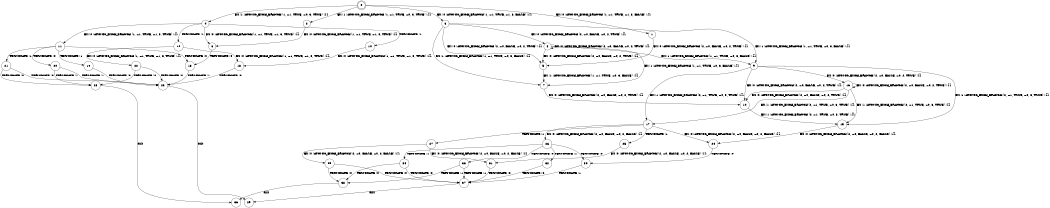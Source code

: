 digraph BCG {
size = "7, 10.5";
center = TRUE;
node [shape = circle];
0 [peripheries = 2];
0 -> 1 [label = "EX !0 !ATOMIC_EXCH_BRANCH (1, +1, TRUE, +1, 3, FALSE) !{}"];
0 -> 2 [label = "EX !1 !ATOMIC_EXCH_BRANCH (1, +1, TRUE, +0, 3, TRUE) !{}"];
0 -> 3 [label = "EX !0 !ATOMIC_EXCH_BRANCH (1, +1, TRUE, +1, 3, FALSE) !{}"];
0 -> 4 [label = "EX !1 !ATOMIC_EXCH_BRANCH (1, +1, TRUE, +0, 3, TRUE) !{}"];
1 -> 5 [label = "EX !0 !ATOMIC_EXCH_BRANCH (2, +0, FALSE, +0, 2, TRUE) !{}"];
2 -> 6 [label = "EX !0 !ATOMIC_EXCH_BRANCH (1, +1, TRUE, +1, 3, TRUE) !{}"];
3 -> 5 [label = "EX !0 !ATOMIC_EXCH_BRANCH (2, +0, FALSE, +0, 2, TRUE) !{}"];
3 -> 7 [label = "EX !1 !ATOMIC_EXCH_BRANCH (1, +1, TRUE, +0, 3, FALSE) !{}"];
3 -> 8 [label = "EX !0 !ATOMIC_EXCH_BRANCH (2, +0, FALSE, +0, 2, TRUE) !{}"];
3 -> 9 [label = "EX !1 !ATOMIC_EXCH_BRANCH (1, +1, TRUE, +0, 3, FALSE) !{}"];
4 -> 6 [label = "EX !0 !ATOMIC_EXCH_BRANCH (1, +1, TRUE, +1, 3, TRUE) !{}"];
4 -> 10 [label = "TERMINATE !1"];
4 -> 11 [label = "EX !0 !ATOMIC_EXCH_BRANCH (1, +1, TRUE, +1, 3, TRUE) !{}"];
4 -> 12 [label = "TERMINATE !1"];
5 -> 7 [label = "EX !1 !ATOMIC_EXCH_BRANCH (1, +1, TRUE, +0, 3, FALSE) !{}"];
6 -> 13 [label = "TERMINATE !0"];
7 -> 14 [label = "EX !0 !ATOMIC_EXCH_BRANCH (2, +0, FALSE, +0, 2, TRUE) !{}"];
8 -> 5 [label = "EX !0 !ATOMIC_EXCH_BRANCH (2, +0, FALSE, +0, 2, TRUE) !{}"];
8 -> 7 [label = "EX !1 !ATOMIC_EXCH_BRANCH (1, +1, TRUE, +0, 3, FALSE) !{}"];
8 -> 8 [label = "EX !0 !ATOMIC_EXCH_BRANCH (2, +0, FALSE, +0, 2, TRUE) !{}"];
8 -> 9 [label = "EX !1 !ATOMIC_EXCH_BRANCH (1, +1, TRUE, +0, 3, FALSE) !{}"];
9 -> 14 [label = "EX !0 !ATOMIC_EXCH_BRANCH (2, +0, FALSE, +0, 2, TRUE) !{}"];
9 -> 15 [label = "EX !1 !ATOMIC_EXCH_BRANCH (2, +1, TRUE, +0, 3, TRUE) !{}"];
9 -> 16 [label = "EX !0 !ATOMIC_EXCH_BRANCH (2, +0, FALSE, +0, 2, TRUE) !{}"];
9 -> 17 [label = "EX !1 !ATOMIC_EXCH_BRANCH (2, +1, TRUE, +0, 3, TRUE) !{}"];
10 -> 18 [label = "EX !0 !ATOMIC_EXCH_BRANCH (1, +1, TRUE, +1, 3, TRUE) !{}"];
11 -> 13 [label = "TERMINATE !0"];
11 -> 19 [label = "TERMINATE !1"];
11 -> 20 [label = "TERMINATE !0"];
11 -> 21 [label = "TERMINATE !1"];
12 -> 18 [label = "EX !0 !ATOMIC_EXCH_BRANCH (1, +1, TRUE, +1, 3, TRUE) !{}"];
12 -> 22 [label = "EX !0 !ATOMIC_EXCH_BRANCH (1, +1, TRUE, +1, 3, TRUE) !{}"];
13 -> 23 [label = "TERMINATE !1"];
14 -> 15 [label = "EX !1 !ATOMIC_EXCH_BRANCH (2, +1, TRUE, +0, 3, TRUE) !{}"];
15 -> 24 [label = "EX !0 !ATOMIC_EXCH_BRANCH (2, +0, FALSE, +0, 2, FALSE) !{}"];
16 -> 14 [label = "EX !0 !ATOMIC_EXCH_BRANCH (2, +0, FALSE, +0, 2, TRUE) !{}"];
16 -> 15 [label = "EX !1 !ATOMIC_EXCH_BRANCH (2, +1, TRUE, +0, 3, TRUE) !{}"];
16 -> 16 [label = "EX !0 !ATOMIC_EXCH_BRANCH (2, +0, FALSE, +0, 2, TRUE) !{}"];
16 -> 17 [label = "EX !1 !ATOMIC_EXCH_BRANCH (2, +1, TRUE, +0, 3, TRUE) !{}"];
17 -> 24 [label = "EX !0 !ATOMIC_EXCH_BRANCH (2, +0, FALSE, +0, 2, FALSE) !{}"];
17 -> 25 [label = "TERMINATE !1"];
17 -> 26 [label = "EX !0 !ATOMIC_EXCH_BRANCH (2, +0, FALSE, +0, 2, FALSE) !{}"];
17 -> 27 [label = "TERMINATE !1"];
18 -> 23 [label = "TERMINATE !0"];
19 -> 23 [label = "TERMINATE !0"];
20 -> 23 [label = "TERMINATE !1"];
20 -> 28 [label = "TERMINATE !1"];
21 -> 23 [label = "TERMINATE !0"];
21 -> 28 [label = "TERMINATE !0"];
22 -> 23 [label = "TERMINATE !0"];
22 -> 28 [label = "TERMINATE !0"];
23 -> 29 [label = "exit"];
24 -> 30 [label = "TERMINATE !0"];
25 -> 31 [label = "EX !0 !ATOMIC_EXCH_BRANCH (2, +0, FALSE, +0, 2, FALSE) !{}"];
26 -> 30 [label = "TERMINATE !0"];
26 -> 32 [label = "TERMINATE !1"];
26 -> 33 [label = "TERMINATE !0"];
26 -> 34 [label = "TERMINATE !1"];
27 -> 31 [label = "EX !0 !ATOMIC_EXCH_BRANCH (2, +0, FALSE, +0, 2, FALSE) !{}"];
27 -> 35 [label = "EX !0 !ATOMIC_EXCH_BRANCH (2, +0, FALSE, +0, 2, FALSE) !{}"];
28 -> 36 [label = "exit"];
30 -> 37 [label = "TERMINATE !1"];
31 -> 37 [label = "TERMINATE !0"];
32 -> 37 [label = "TERMINATE !0"];
33 -> 37 [label = "TERMINATE !1"];
33 -> 38 [label = "TERMINATE !1"];
34 -> 37 [label = "TERMINATE !0"];
34 -> 38 [label = "TERMINATE !0"];
35 -> 37 [label = "TERMINATE !0"];
35 -> 38 [label = "TERMINATE !0"];
37 -> 29 [label = "exit"];
38 -> 36 [label = "exit"];
}
